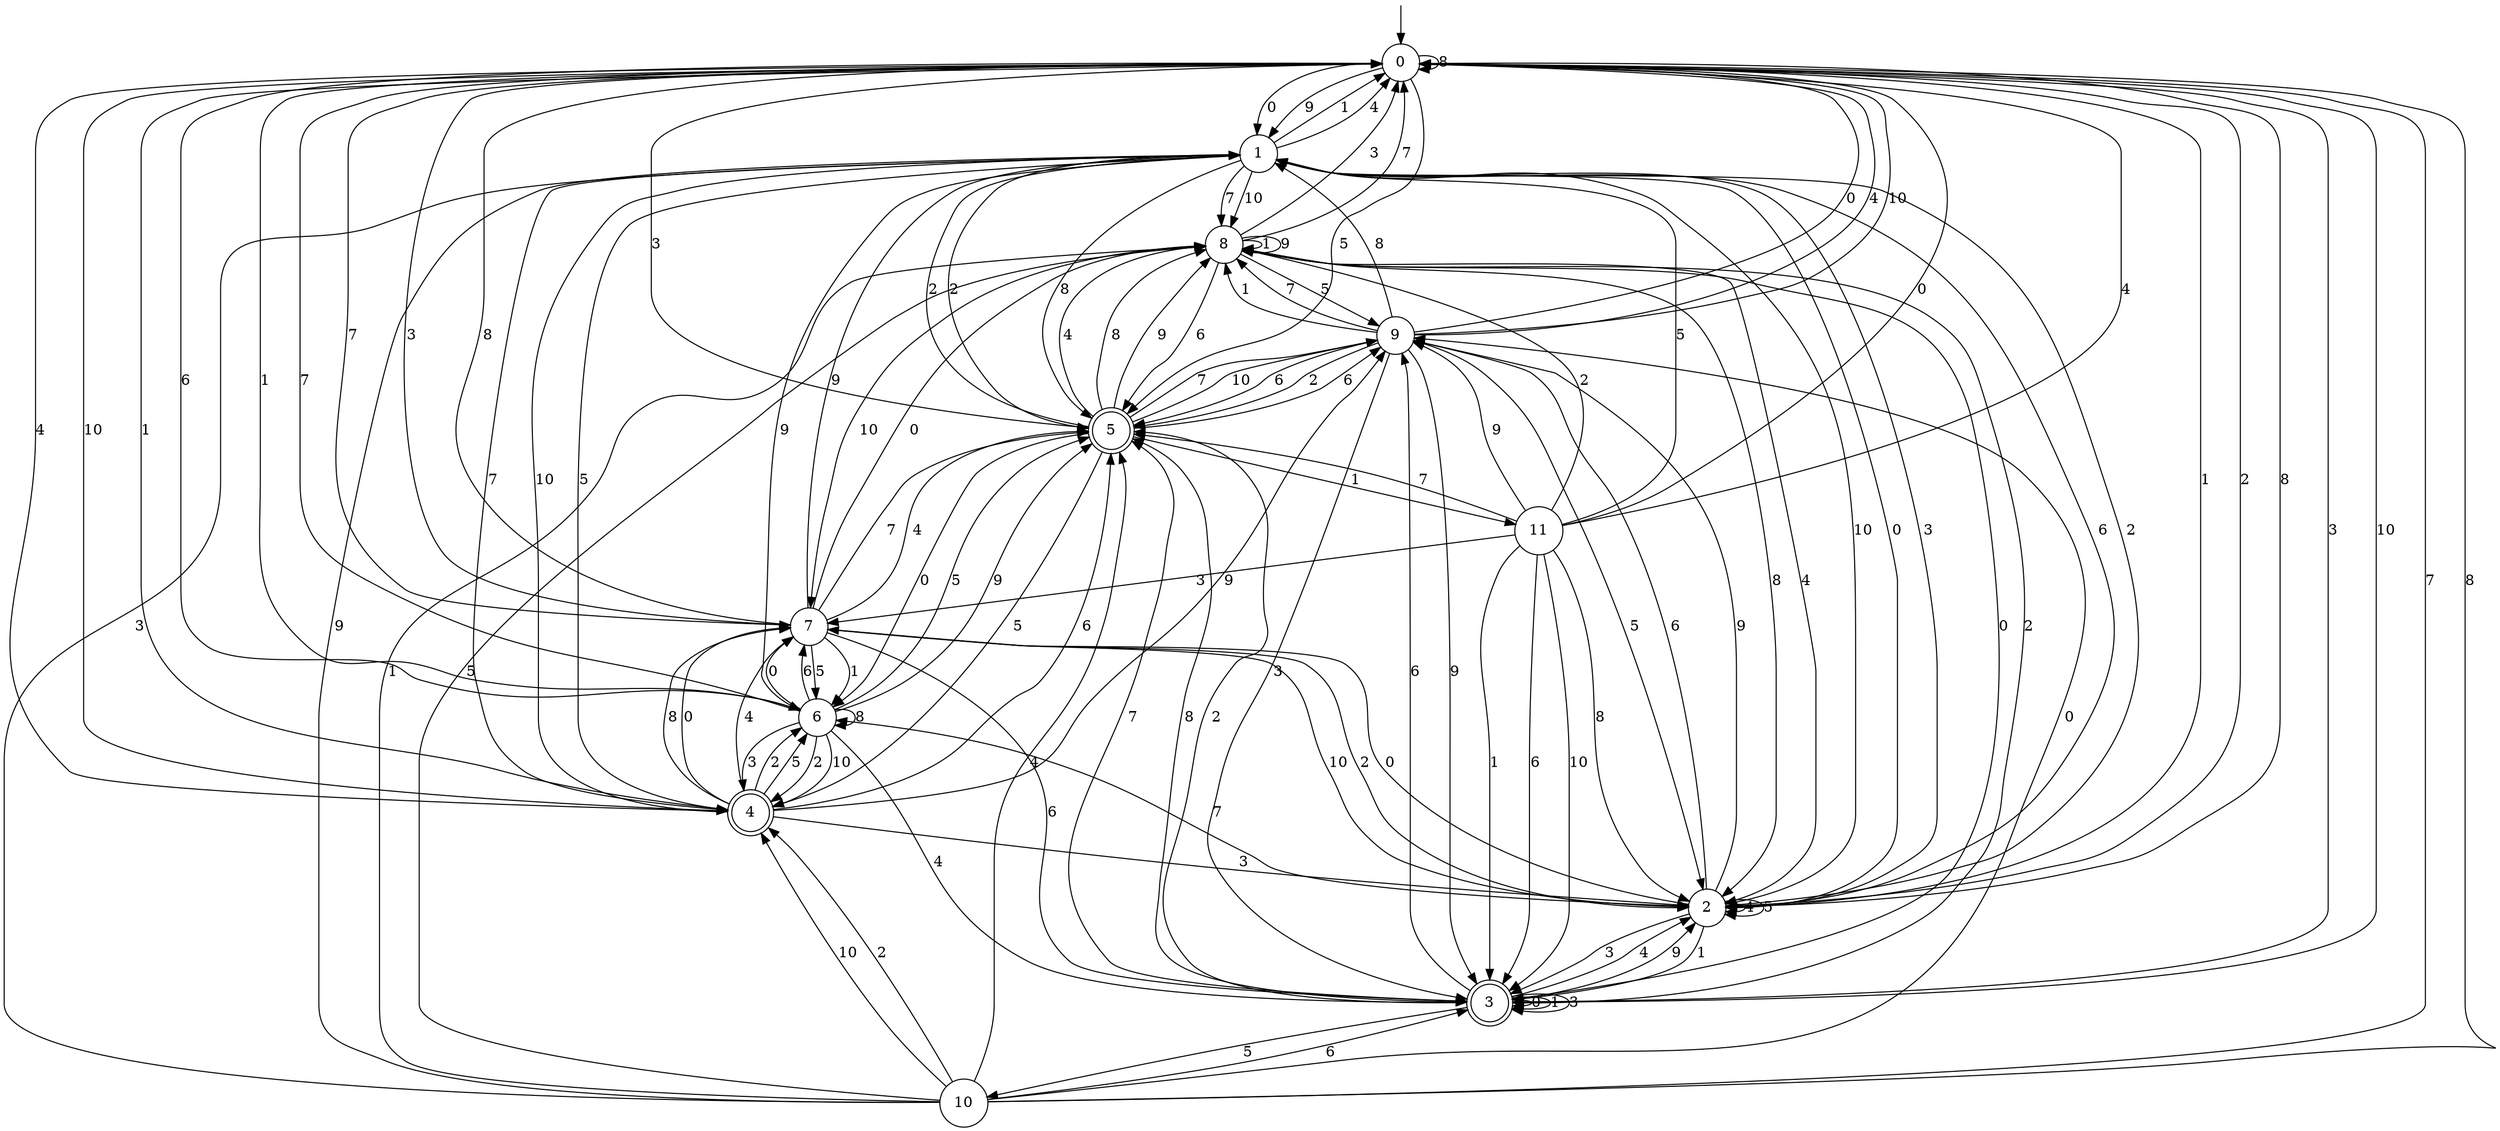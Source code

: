 digraph g {

	s0 [shape="circle" label="0"];
	s1 [shape="circle" label="1"];
	s2 [shape="circle" label="2"];
	s3 [shape="doublecircle" label="3"];
	s4 [shape="doublecircle" label="4"];
	s5 [shape="doublecircle" label="5"];
	s6 [shape="circle" label="6"];
	s7 [shape="circle" label="7"];
	s8 [shape="circle" label="8"];
	s9 [shape="circle" label="9"];
	s10 [shape="circle" label="10"];
	s11 [shape="circle" label="11"];
	s0 -> s1 [label="0"];
	s0 -> s2 [label="1"];
	s0 -> s2 [label="2"];
	s0 -> s3 [label="3"];
	s0 -> s4 [label="4"];
	s0 -> s5 [label="5"];
	s0 -> s6 [label="6"];
	s0 -> s7 [label="7"];
	s0 -> s0 [label="8"];
	s0 -> s1 [label="9"];
	s0 -> s4 [label="10"];
	s1 -> s2 [label="0"];
	s1 -> s0 [label="1"];
	s1 -> s5 [label="2"];
	s1 -> s2 [label="3"];
	s1 -> s0 [label="4"];
	s1 -> s4 [label="5"];
	s1 -> s2 [label="6"];
	s1 -> s8 [label="7"];
	s1 -> s5 [label="8"];
	s1 -> s6 [label="9"];
	s1 -> s8 [label="10"];
	s2 -> s7 [label="0"];
	s2 -> s3 [label="1"];
	s2 -> s1 [label="2"];
	s2 -> s3 [label="3"];
	s2 -> s2 [label="4"];
	s2 -> s2 [label="5"];
	s2 -> s9 [label="6"];
	s2 -> s6 [label="7"];
	s2 -> s0 [label="8"];
	s2 -> s9 [label="9"];
	s2 -> s1 [label="10"];
	s3 -> s3 [label="0"];
	s3 -> s3 [label="1"];
	s3 -> s5 [label="2"];
	s3 -> s3 [label="3"];
	s3 -> s2 [label="4"];
	s3 -> s10 [label="5"];
	s3 -> s9 [label="6"];
	s3 -> s5 [label="7"];
	s3 -> s5 [label="8"];
	s3 -> s2 [label="9"];
	s3 -> s0 [label="10"];
	s4 -> s7 [label="0"];
	s4 -> s0 [label="1"];
	s4 -> s6 [label="2"];
	s4 -> s2 [label="3"];
	s4 -> s7 [label="4"];
	s4 -> s6 [label="5"];
	s4 -> s5 [label="6"];
	s4 -> s1 [label="7"];
	s4 -> s7 [label="8"];
	s4 -> s9 [label="9"];
	s4 -> s1 [label="10"];
	s5 -> s6 [label="0"];
	s5 -> s11 [label="1"];
	s5 -> s1 [label="2"];
	s5 -> s0 [label="3"];
	s5 -> s8 [label="4"];
	s5 -> s4 [label="5"];
	s5 -> s9 [label="6"];
	s5 -> s9 [label="7"];
	s5 -> s8 [label="8"];
	s5 -> s8 [label="9"];
	s5 -> s9 [label="10"];
	s6 -> s7 [label="0"];
	s6 -> s0 [label="1"];
	s6 -> s4 [label="2"];
	s6 -> s4 [label="3"];
	s6 -> s3 [label="4"];
	s6 -> s5 [label="5"];
	s6 -> s7 [label="6"];
	s6 -> s0 [label="7"];
	s6 -> s6 [label="8"];
	s6 -> s5 [label="9"];
	s6 -> s4 [label="10"];
	s7 -> s8 [label="0"];
	s7 -> s6 [label="1"];
	s7 -> s2 [label="2"];
	s7 -> s0 [label="3"];
	s7 -> s5 [label="4"];
	s7 -> s6 [label="5"];
	s7 -> s3 [label="6"];
	s7 -> s5 [label="7"];
	s7 -> s0 [label="8"];
	s7 -> s1 [label="9"];
	s7 -> s2 [label="10"];
	s8 -> s3 [label="0"];
	s8 -> s8 [label="1"];
	s8 -> s3 [label="2"];
	s8 -> s0 [label="3"];
	s8 -> s2 [label="4"];
	s8 -> s9 [label="5"];
	s8 -> s5 [label="6"];
	s8 -> s0 [label="7"];
	s8 -> s2 [label="8"];
	s8 -> s8 [label="9"];
	s8 -> s7 [label="10"];
	s9 -> s0 [label="0"];
	s9 -> s8 [label="1"];
	s9 -> s5 [label="2"];
	s9 -> s3 [label="3"];
	s9 -> s0 [label="4"];
	s9 -> s2 [label="5"];
	s9 -> s5 [label="6"];
	s9 -> s8 [label="7"];
	s9 -> s1 [label="8"];
	s9 -> s3 [label="9"];
	s9 -> s0 [label="10"];
	s10 -> s9 [label="0"];
	s10 -> s8 [label="1"];
	s10 -> s4 [label="2"];
	s10 -> s1 [label="3"];
	s10 -> s5 [label="4"];
	s10 -> s8 [label="5"];
	s10 -> s3 [label="6"];
	s10 -> s0 [label="7"];
	s10 -> s0 [label="8"];
	s10 -> s1 [label="9"];
	s10 -> s4 [label="10"];
	s11 -> s0 [label="0"];
	s11 -> s3 [label="1"];
	s11 -> s8 [label="2"];
	s11 -> s7 [label="3"];
	s11 -> s0 [label="4"];
	s11 -> s1 [label="5"];
	s11 -> s3 [label="6"];
	s11 -> s5 [label="7"];
	s11 -> s2 [label="8"];
	s11 -> s9 [label="9"];
	s11 -> s3 [label="10"];

__start0 [label="" shape="none" width="0" height="0"];
__start0 -> s0;

}
